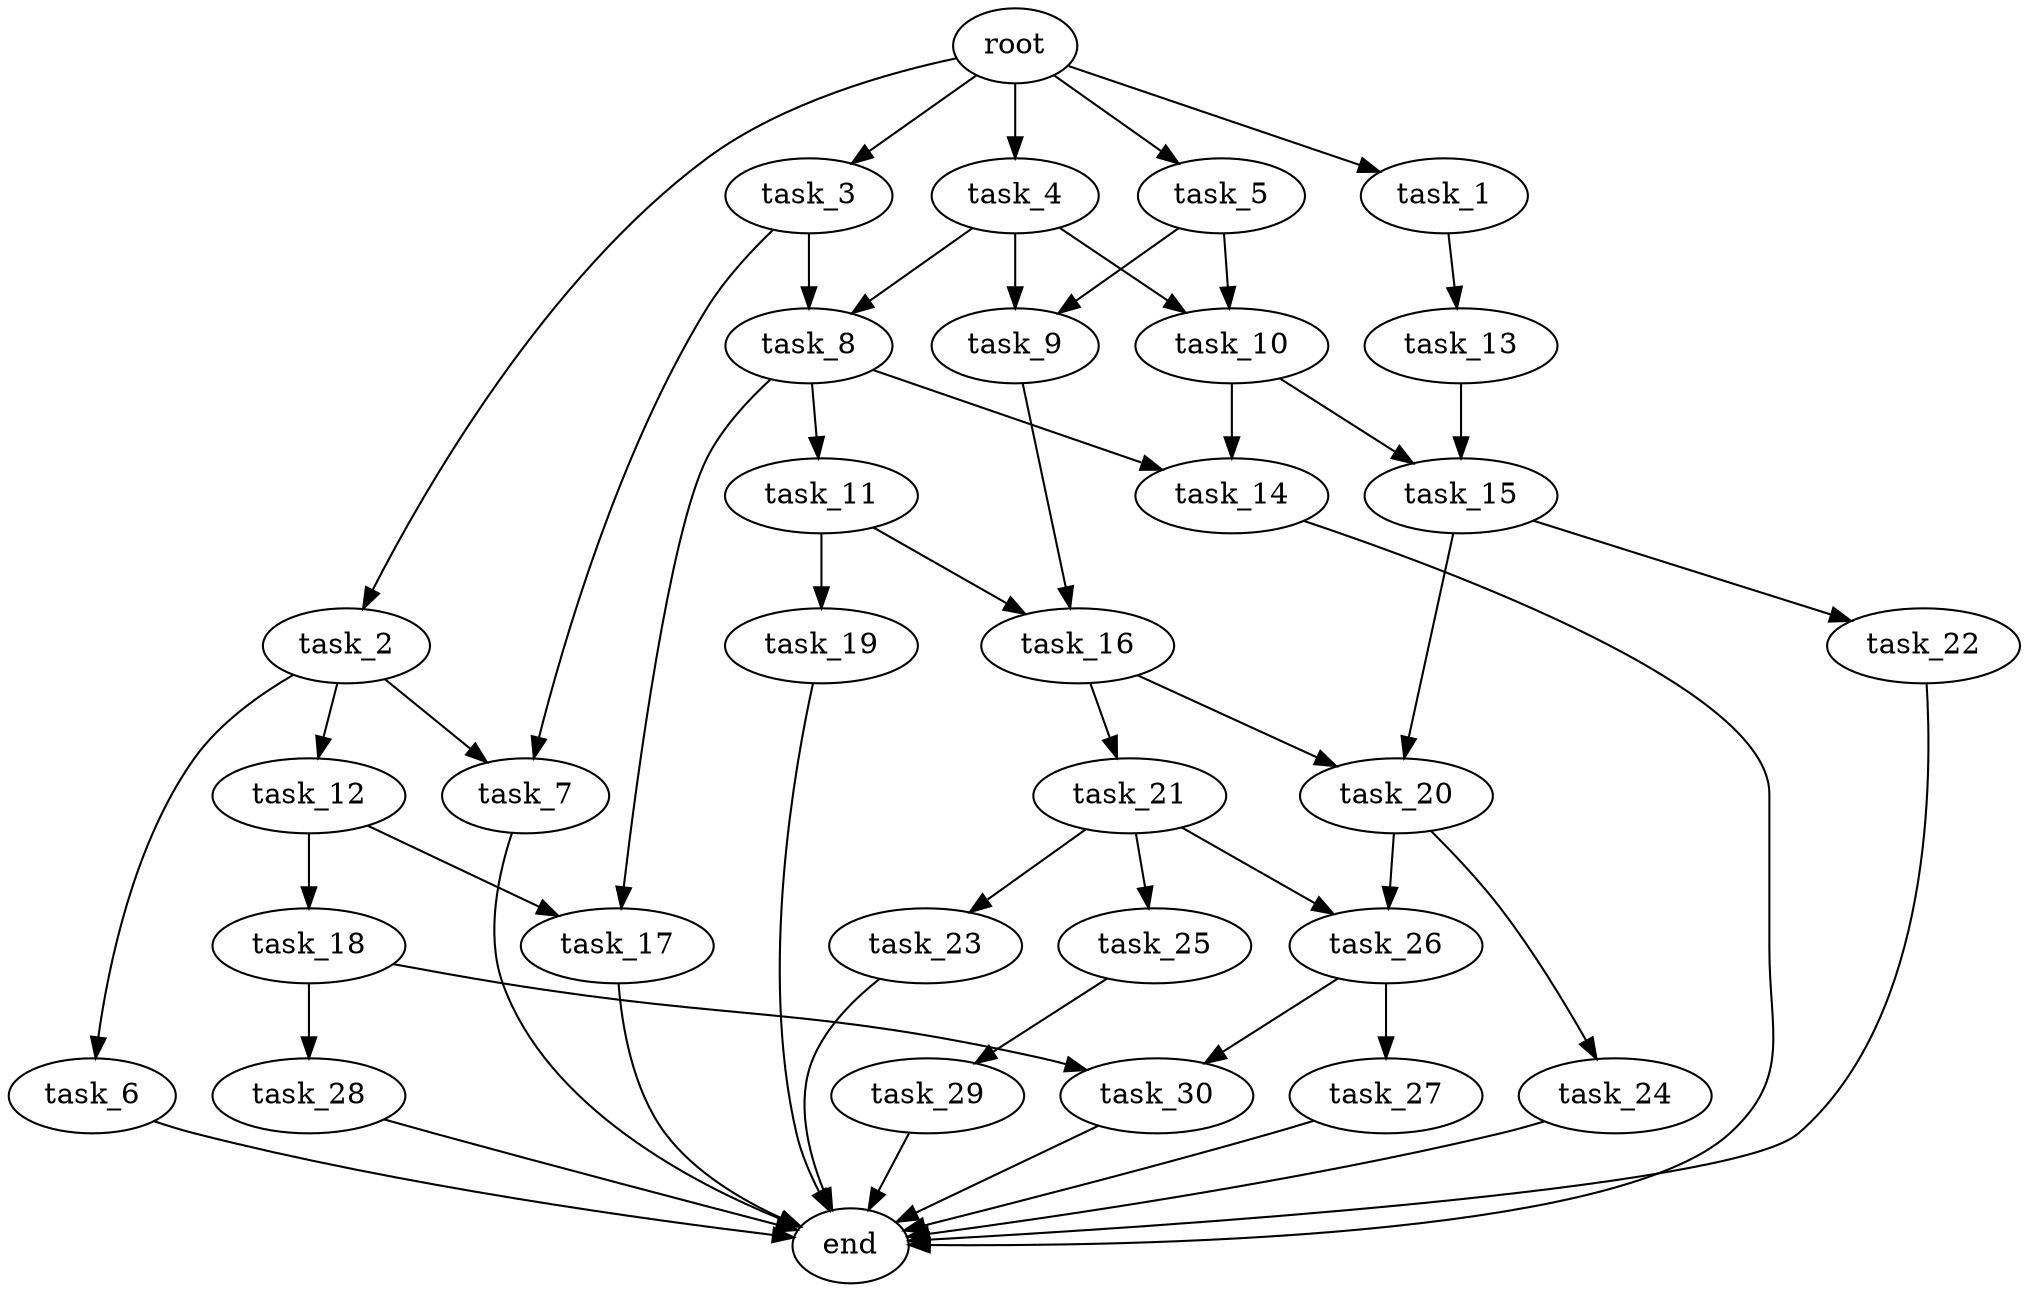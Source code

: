 digraph G {
  root [size="0.000000e+00"];
  task_1 [size="3.093591e+10"];
  task_2 [size="7.417193e+10"];
  task_3 [size="7.406841e+10"];
  task_4 [size="1.195311e+10"];
  task_5 [size="7.079298e+10"];
  task_6 [size="7.015295e+10"];
  task_7 [size="1.639162e+10"];
  task_8 [size="9.530209e+10"];
  task_9 [size="5.230531e+10"];
  task_10 [size="7.830088e+10"];
  task_11 [size="7.207934e+10"];
  task_12 [size="1.670463e+10"];
  task_13 [size="1.270179e+10"];
  task_14 [size="7.811459e+10"];
  task_15 [size="2.688376e+10"];
  task_16 [size="8.864261e+10"];
  task_17 [size="7.714531e+10"];
  task_18 [size="2.945332e+09"];
  task_19 [size="8.071271e+10"];
  task_20 [size="2.720534e+10"];
  task_21 [size="6.396560e+09"];
  task_22 [size="7.123520e+10"];
  task_23 [size="5.766940e+10"];
  task_24 [size="7.716232e+09"];
  task_25 [size="4.552523e+10"];
  task_26 [size="3.601879e+10"];
  task_27 [size="4.996600e+10"];
  task_28 [size="5.669294e+10"];
  task_29 [size="3.677510e+10"];
  task_30 [size="2.551906e+10"];
  end [size="0.000000e+00"];

  root -> task_1 [size="1.000000e-12"];
  root -> task_2 [size="1.000000e-12"];
  root -> task_3 [size="1.000000e-12"];
  root -> task_4 [size="1.000000e-12"];
  root -> task_5 [size="1.000000e-12"];
  task_1 -> task_13 [size="1.270179e+08"];
  task_2 -> task_6 [size="7.015295e+08"];
  task_2 -> task_7 [size="8.195812e+07"];
  task_2 -> task_12 [size="1.670463e+08"];
  task_3 -> task_7 [size="8.195812e+07"];
  task_3 -> task_8 [size="4.765105e+08"];
  task_4 -> task_8 [size="4.765105e+08"];
  task_4 -> task_9 [size="2.615265e+08"];
  task_4 -> task_10 [size="3.915044e+08"];
  task_5 -> task_9 [size="2.615265e+08"];
  task_5 -> task_10 [size="3.915044e+08"];
  task_6 -> end [size="1.000000e-12"];
  task_7 -> end [size="1.000000e-12"];
  task_8 -> task_11 [size="7.207934e+08"];
  task_8 -> task_14 [size="3.905729e+08"];
  task_8 -> task_17 [size="3.857266e+08"];
  task_9 -> task_16 [size="4.432131e+08"];
  task_10 -> task_14 [size="3.905729e+08"];
  task_10 -> task_15 [size="1.344188e+08"];
  task_11 -> task_16 [size="4.432131e+08"];
  task_11 -> task_19 [size="8.071271e+08"];
  task_12 -> task_17 [size="3.857266e+08"];
  task_12 -> task_18 [size="2.945332e+07"];
  task_13 -> task_15 [size="1.344188e+08"];
  task_14 -> end [size="1.000000e-12"];
  task_15 -> task_20 [size="1.360267e+08"];
  task_15 -> task_22 [size="7.123520e+08"];
  task_16 -> task_20 [size="1.360267e+08"];
  task_16 -> task_21 [size="6.396560e+07"];
  task_17 -> end [size="1.000000e-12"];
  task_18 -> task_28 [size="5.669294e+08"];
  task_18 -> task_30 [size="1.275953e+08"];
  task_19 -> end [size="1.000000e-12"];
  task_20 -> task_24 [size="7.716232e+07"];
  task_20 -> task_26 [size="1.800939e+08"];
  task_21 -> task_23 [size="5.766940e+08"];
  task_21 -> task_25 [size="4.552523e+08"];
  task_21 -> task_26 [size="1.800939e+08"];
  task_22 -> end [size="1.000000e-12"];
  task_23 -> end [size="1.000000e-12"];
  task_24 -> end [size="1.000000e-12"];
  task_25 -> task_29 [size="3.677510e+08"];
  task_26 -> task_27 [size="4.996600e+08"];
  task_26 -> task_30 [size="1.275953e+08"];
  task_27 -> end [size="1.000000e-12"];
  task_28 -> end [size="1.000000e-12"];
  task_29 -> end [size="1.000000e-12"];
  task_30 -> end [size="1.000000e-12"];
}
